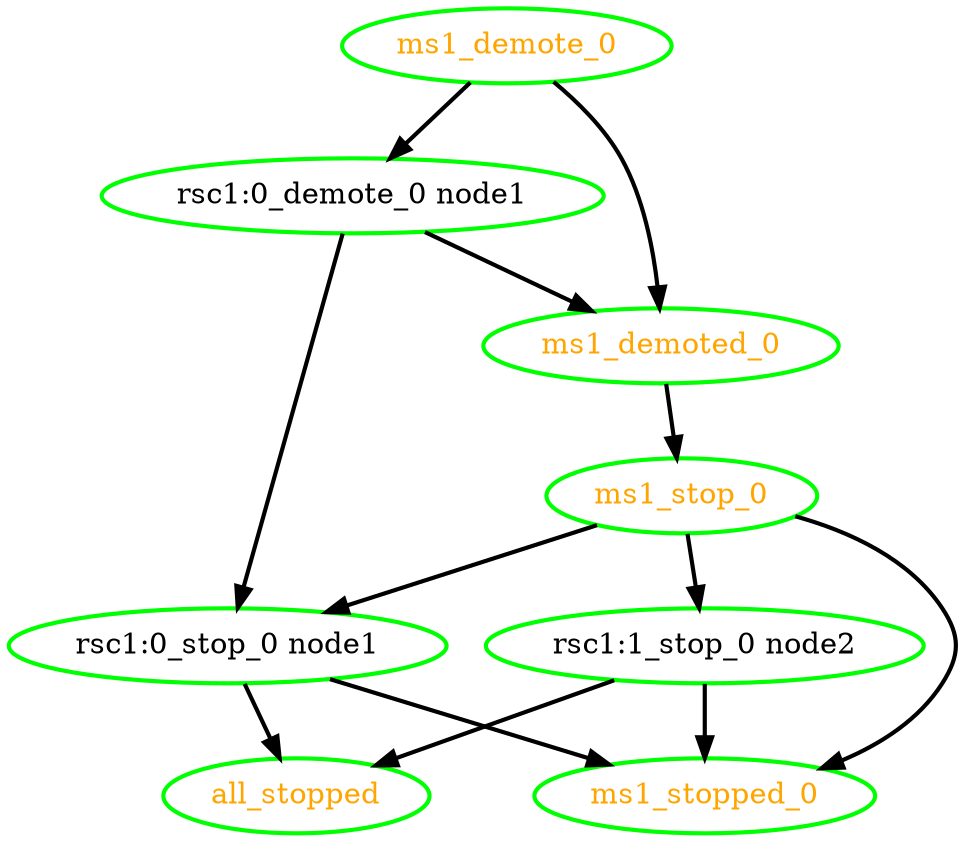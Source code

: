 digraph "g" {
"all_stopped" [ style=bold color="green" fontcolor="orange"]
"ms1_demote_0" -> "ms1_demoted_0" [ style = bold]
"ms1_demote_0" -> "rsc1:0_demote_0 node1" [ style = bold]
"ms1_demote_0" [ style=bold color="green" fontcolor="orange"]
"ms1_demoted_0" -> "ms1_stop_0" [ style = bold]
"ms1_demoted_0" [ style=bold color="green" fontcolor="orange"]
"ms1_stop_0" -> "ms1_stopped_0" [ style = bold]
"ms1_stop_0" -> "rsc1:0_stop_0 node1" [ style = bold]
"ms1_stop_0" -> "rsc1:1_stop_0 node2" [ style = bold]
"ms1_stop_0" [ style=bold color="green" fontcolor="orange"]
"ms1_stopped_0" [ style=bold color="green" fontcolor="orange"]
"rsc1:0_demote_0 node1" -> "ms1_demoted_0" [ style = bold]
"rsc1:0_demote_0 node1" -> "rsc1:0_stop_0 node1" [ style = bold]
"rsc1:0_demote_0 node1" [ style=bold color="green" fontcolor="black"]
"rsc1:0_stop_0 node1" -> "all_stopped" [ style = bold]
"rsc1:0_stop_0 node1" -> "ms1_stopped_0" [ style = bold]
"rsc1:0_stop_0 node1" [ style=bold color="green" fontcolor="black"]
"rsc1:1_stop_0 node2" -> "all_stopped" [ style = bold]
"rsc1:1_stop_0 node2" -> "ms1_stopped_0" [ style = bold]
"rsc1:1_stop_0 node2" [ style=bold color="green" fontcolor="black"]
}
